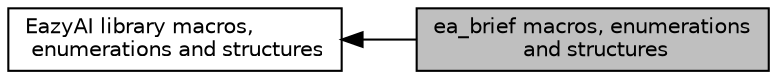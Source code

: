 digraph "ea_brief macros, enumerations and structures"
{
  bgcolor="transparent";
  edge [fontname="Helvetica",fontsize="10",labelfontname="Helvetica",labelfontsize="10"];
  node [fontname="Helvetica",fontsize="10",shape=box];
  rankdir=LR;
  Node2 [label="EazyAI library macros,\l enumerations and structures",height=0.2,width=0.4,color="black",URL="$de/d5b/group__eazyai-api-helper.html",tooltip="Definition of macros, enumerations and structures in EazyAI library."];
  Node1 [label="ea_brief macros, enumerations\l and structures",height=0.2,width=0.4,color="black", fillcolor="grey75", style="filled", fontcolor="black",tooltip="Definition of ea_brief macros, enumerations and structures."];
  Node2->Node1 [shape=plaintext, dir="back", style="solid"];
}
